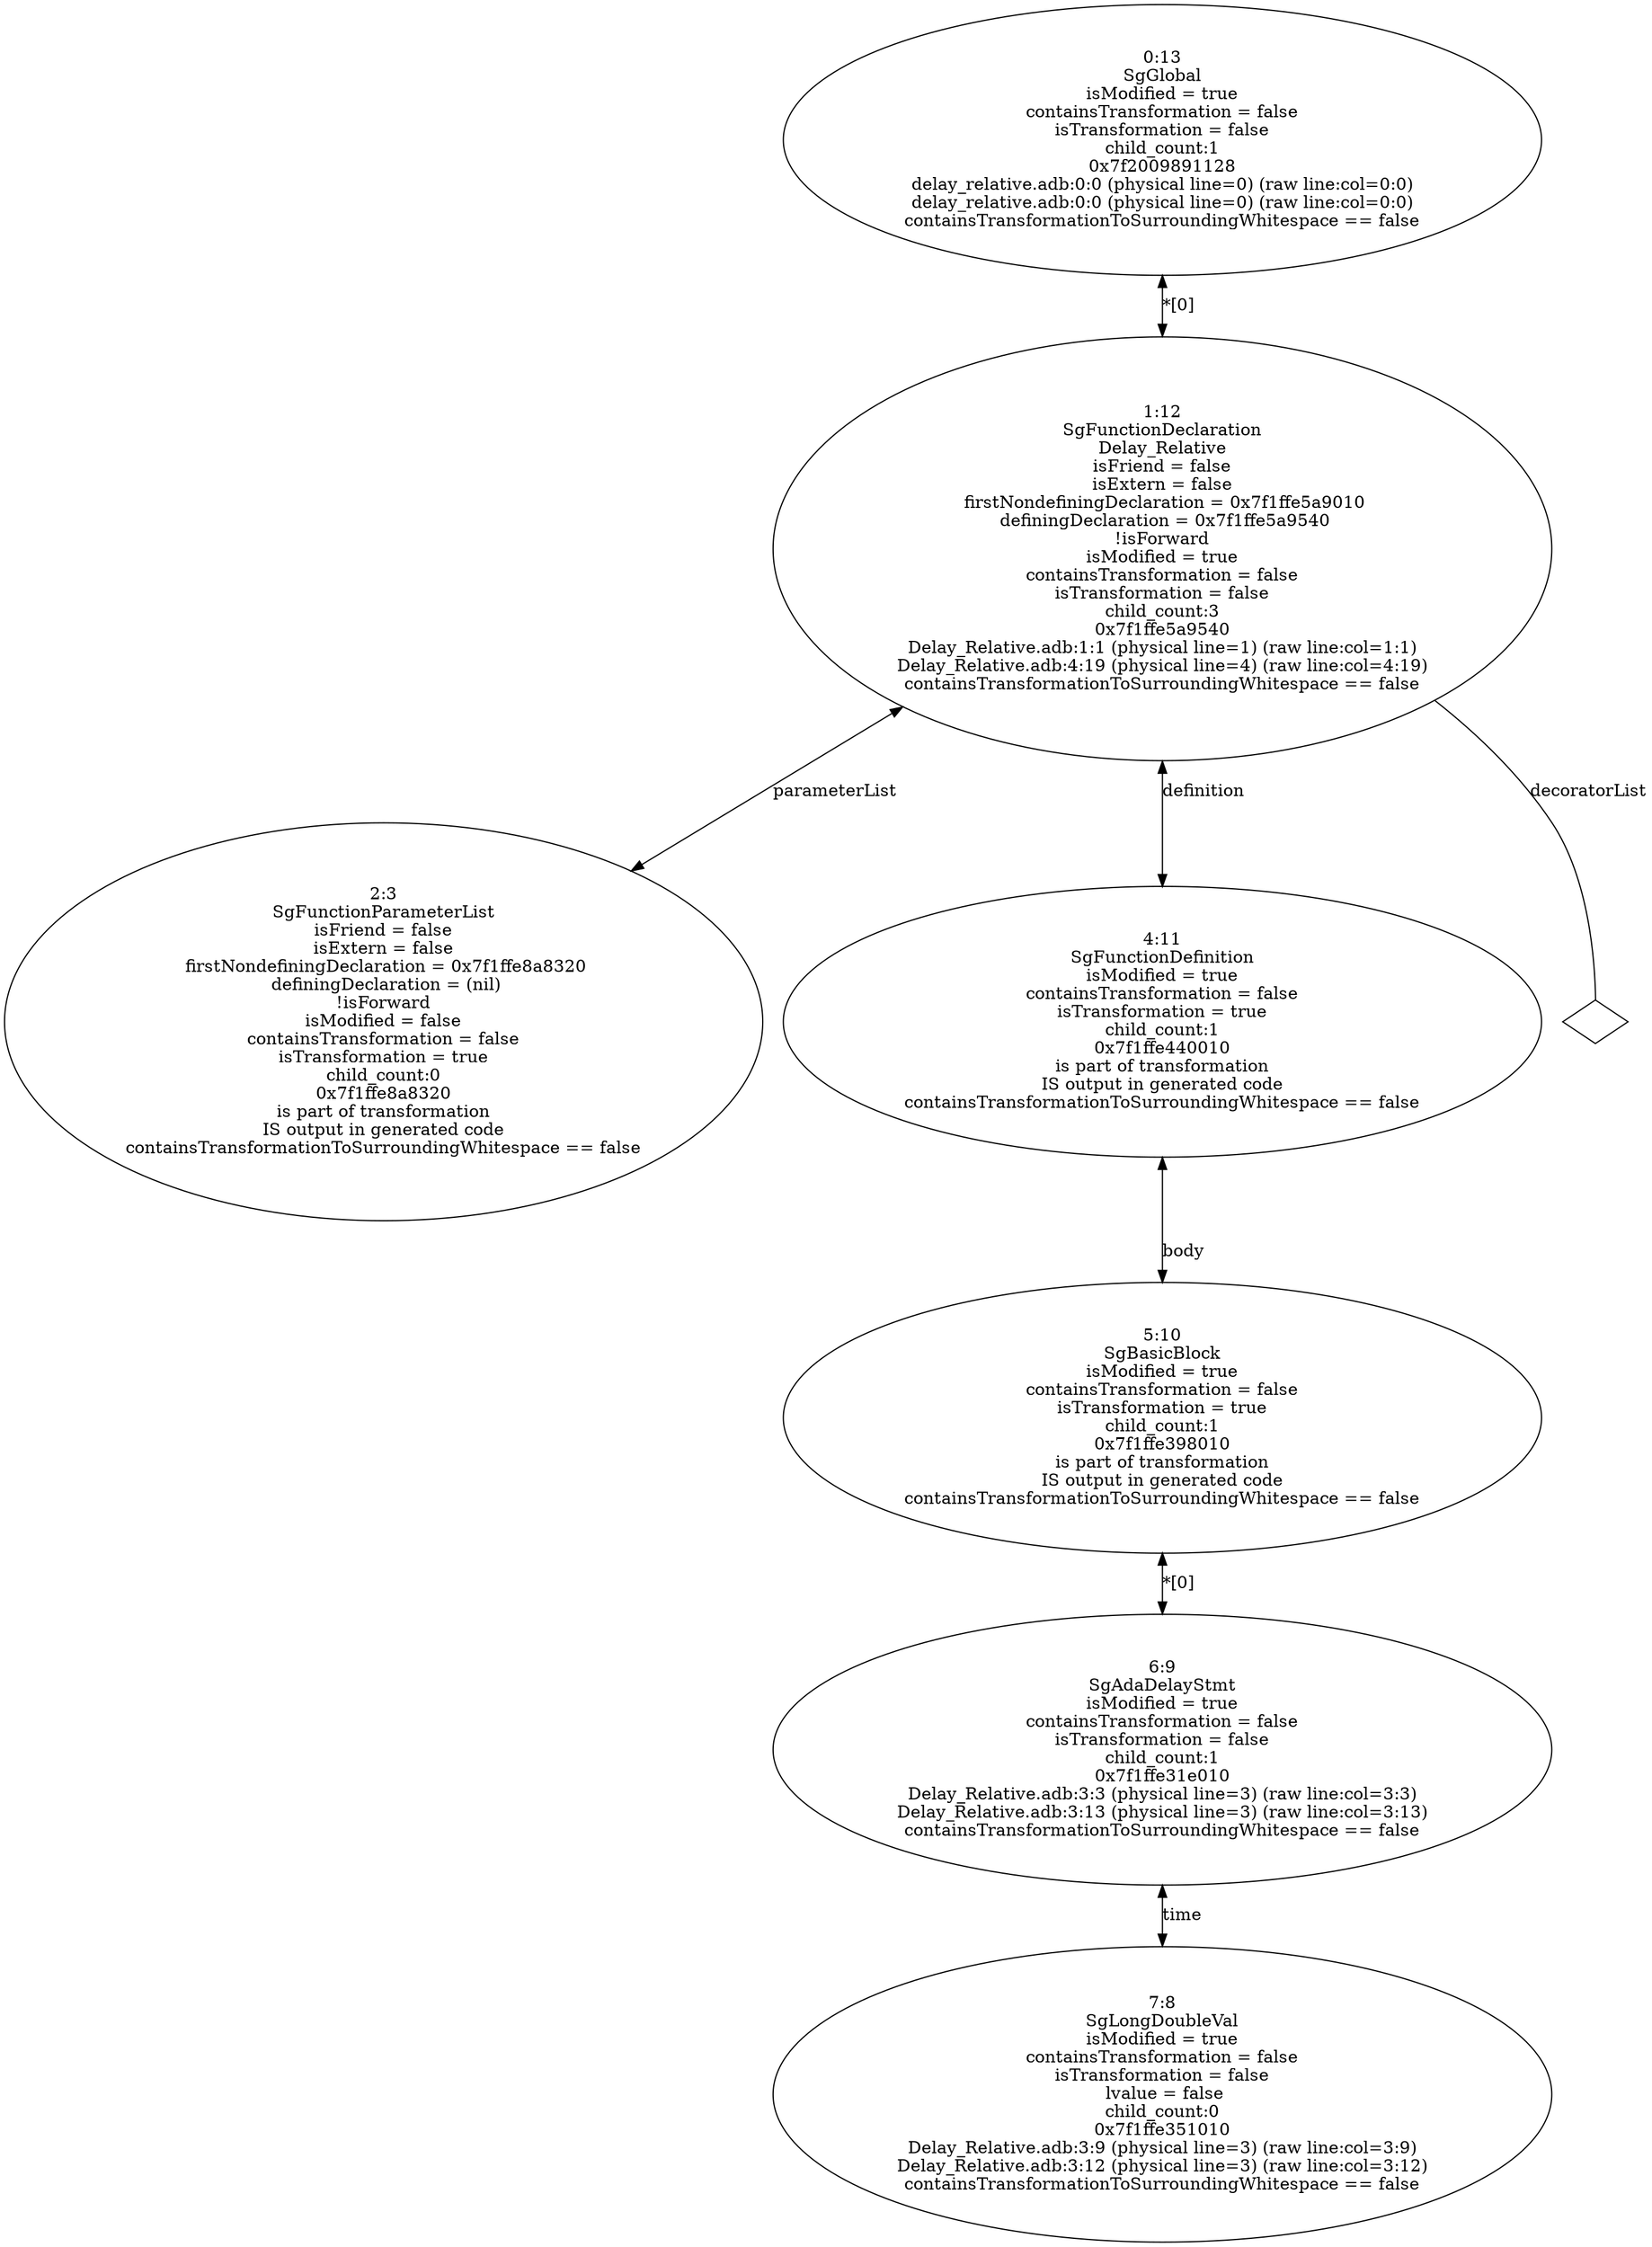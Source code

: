 digraph "G./delay_relative_rose.dot" {
"0x7f1ffe8a8320"[label="2:3\nSgFunctionParameterList\n isFriend = false \n isExtern = false \n firstNondefiningDeclaration = 0x7f1ffe8a8320\n definingDeclaration = (nil)\n!isForward\nisModified = false\ncontainsTransformation = false\nisTransformation = true\nchild_count:0\n0x7f1ffe8a8320\nis part of transformation\nIS output in generated code\ncontainsTransformationToSurroundingWhitespace == false\n" ];
"0x7f1ffe351010"[label="7:8\nSgLongDoubleVal\nisModified = true\ncontainsTransformation = false\nisTransformation = false\n lvalue = false\nchild_count:0\n0x7f1ffe351010\nDelay_Relative.adb:3:9 (physical line=3) (raw line:col=3:9)\nDelay_Relative.adb:3:12 (physical line=3) (raw line:col=3:12)\ncontainsTransformationToSurroundingWhitespace == false\n" ];
"0x7f1ffe31e010"[label="6:9\nSgAdaDelayStmt\nisModified = true\ncontainsTransformation = false\nisTransformation = false\nchild_count:1\n0x7f1ffe31e010\nDelay_Relative.adb:3:3 (physical line=3) (raw line:col=3:3)\nDelay_Relative.adb:3:13 (physical line=3) (raw line:col=3:13)\ncontainsTransformationToSurroundingWhitespace == false\n" ];
"0x7f1ffe31e010" -> "0x7f1ffe351010"[label="time" dir=both ];
"0x7f1ffe398010"[label="5:10\nSgBasicBlock\nisModified = true\ncontainsTransformation = false\nisTransformation = true\nchild_count:1\n0x7f1ffe398010\nis part of transformation\nIS output in generated code\ncontainsTransformationToSurroundingWhitespace == false\n" ];
"0x7f1ffe398010" -> "0x7f1ffe31e010"[label="*[0]" dir=both ];
"0x7f1ffe440010"[label="4:11\nSgFunctionDefinition\nisModified = true\ncontainsTransformation = false\nisTransformation = true\nchild_count:1\n0x7f1ffe440010\nis part of transformation\nIS output in generated code\ncontainsTransformationToSurroundingWhitespace == false\n" ];
"0x7f1ffe440010" -> "0x7f1ffe398010"[label="body" dir=both ];
"0x7f1ffe5a9540"[label="1:12\nSgFunctionDeclaration\nDelay_Relative\n isFriend = false \n isExtern = false \n firstNondefiningDeclaration = 0x7f1ffe5a9010\n definingDeclaration = 0x7f1ffe5a9540\n!isForward\nisModified = true\ncontainsTransformation = false\nisTransformation = false\nchild_count:3\n0x7f1ffe5a9540\nDelay_Relative.adb:1:1 (physical line=1) (raw line:col=1:1)\nDelay_Relative.adb:4:19 (physical line=4) (raw line:col=4:19)\ncontainsTransformationToSurroundingWhitespace == false\n" ];
"0x7f1ffe5a9540" -> "0x7f1ffe8a8320"[label="parameterList" dir=both ];
"0x7f1ffe5a9540" -> "0x7f1ffe5a9540__decoratorList__null"[label="decoratorList" dir=none ];
"0x7f1ffe5a9540__decoratorList__null"[label="" shape=diamond ];
"0x7f1ffe5a9540" -> "0x7f1ffe440010"[label="definition" dir=both ];
"0x7f2009891128"[label="0:13\nSgGlobal\nisModified = true\ncontainsTransformation = false\nisTransformation = false\nchild_count:1\n0x7f2009891128\ndelay_relative.adb:0:0 (physical line=0) (raw line:col=0:0)\ndelay_relative.adb:0:0 (physical line=0) (raw line:col=0:0)\ncontainsTransformationToSurroundingWhitespace == false\n" ];
"0x7f2009891128" -> "0x7f1ffe5a9540"[label="*[0]" dir=both ];
}
